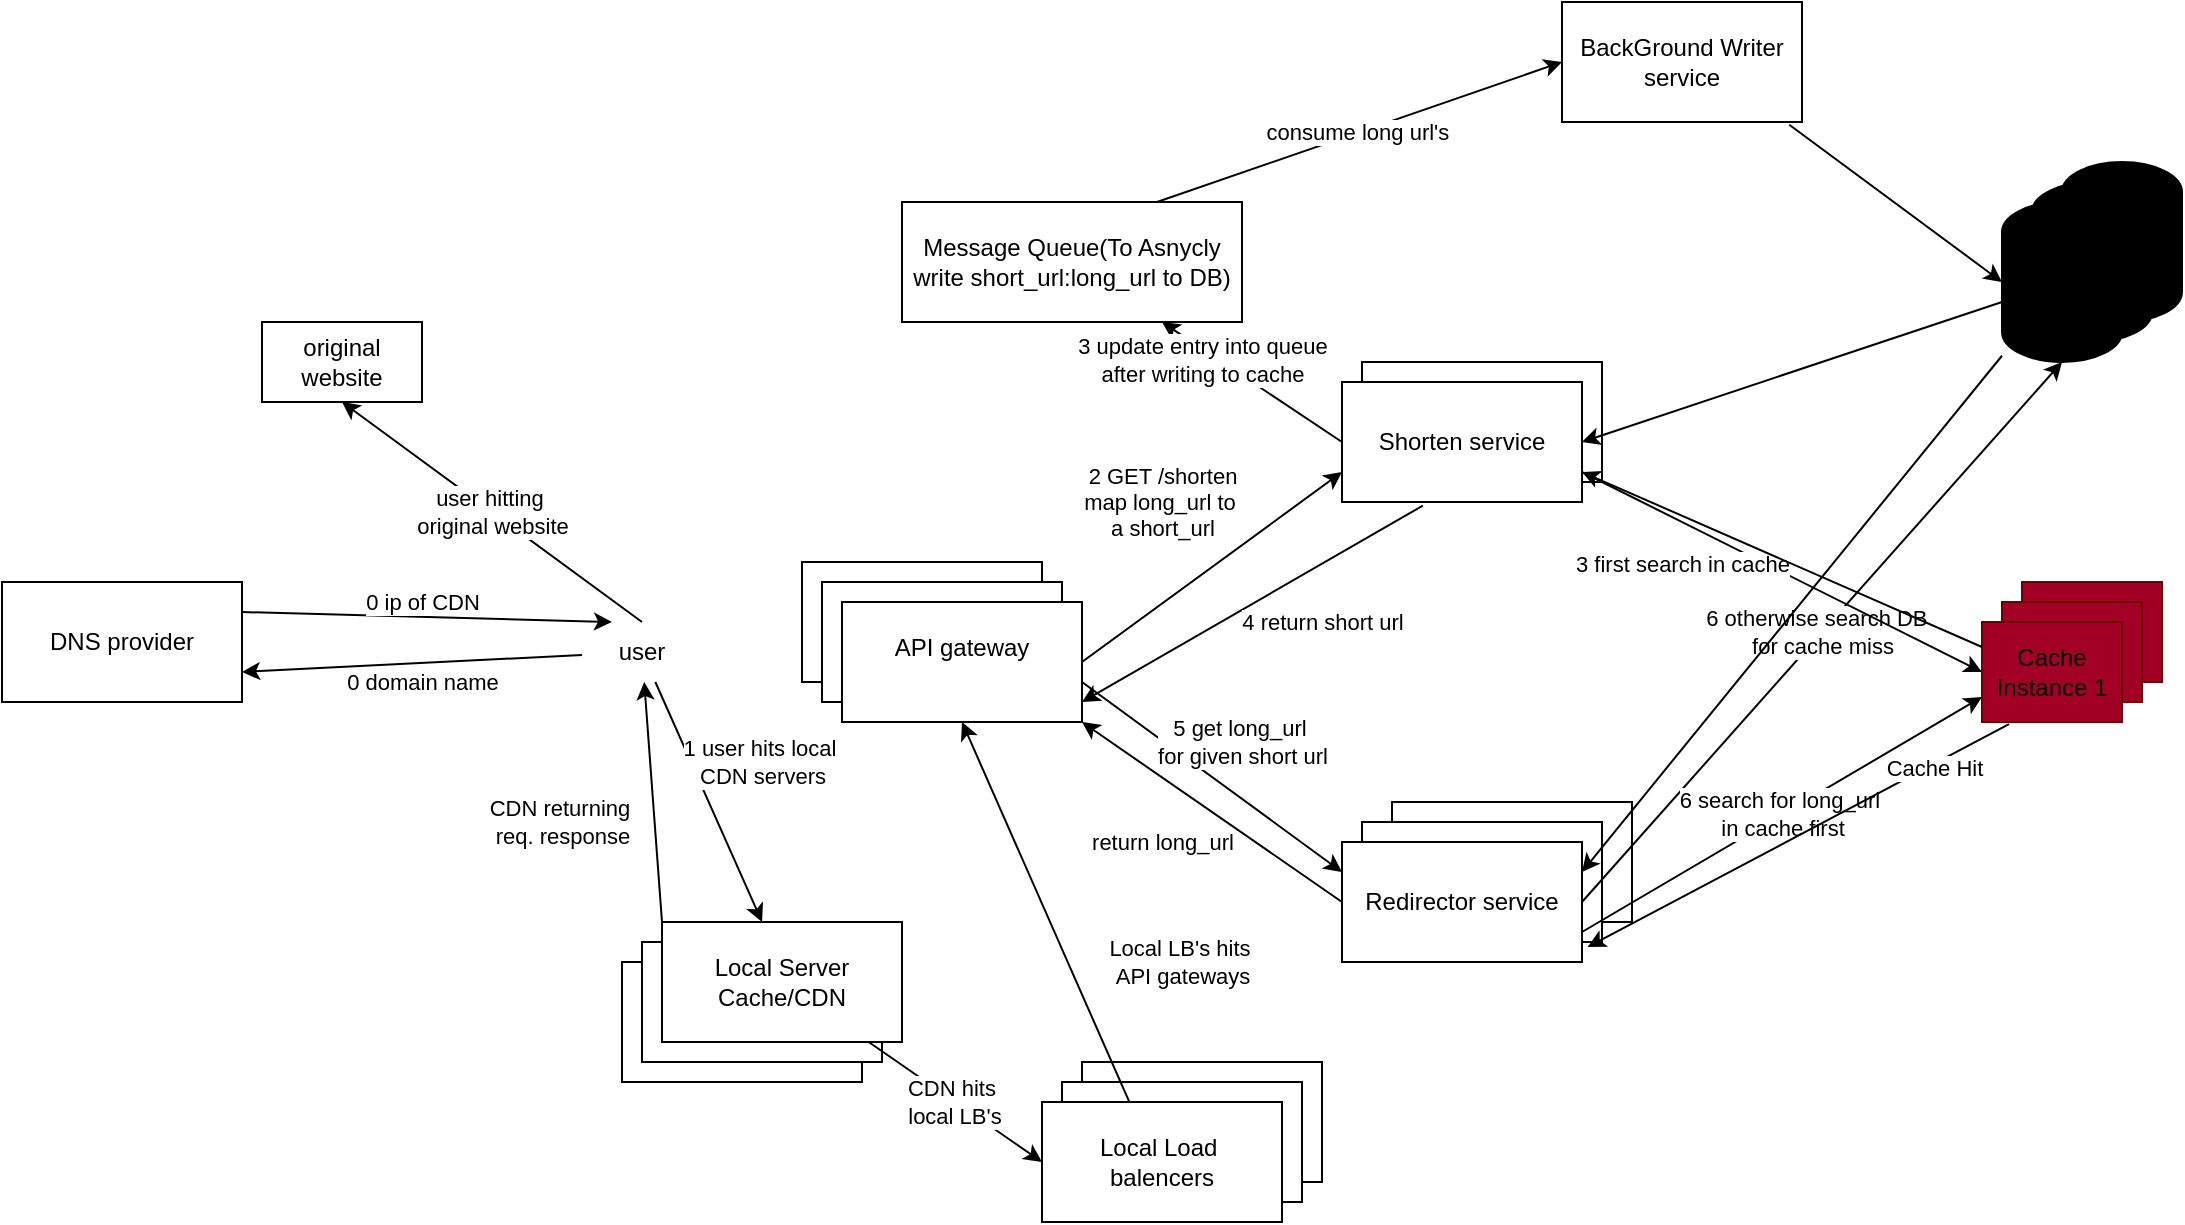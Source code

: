 <mxfile version="28.0.9">
  <diagram name="Page-1" id="IgYUnTEDz2E9PzYWvgUC">
    <mxGraphModel dx="2239" dy="1828" grid="1" gridSize="10" guides="1" tooltips="1" connect="1" arrows="1" fold="1" page="1" pageScale="1" pageWidth="850" pageHeight="1100" math="0" shadow="0">
      <root>
        <mxCell id="0" />
        <mxCell id="1" parent="0" />
        <mxCell id="nzXwwdT2HM7f-2j444SC-37" value="" style="rounded=0;whiteSpace=wrap;html=1;" vertex="1" parent="1">
          <mxGeometry x="130" y="180" width="120" height="60" as="geometry" />
        </mxCell>
        <mxCell id="nzXwwdT2HM7f-2j444SC-36" value="" style="rounded=0;whiteSpace=wrap;html=1;" vertex="1" parent="1">
          <mxGeometry x="140" y="190" width="120" height="60" as="geometry" />
        </mxCell>
        <mxCell id="nzXwwdT2HM7f-2j444SC-34" value="" style="rounded=0;whiteSpace=wrap;html=1;fillColor=light-dark(#FFFFFF,#FF33FF);strokeColor=light-dark(#000000,#000000);" vertex="1" parent="1">
          <mxGeometry x="270" y="430" width="120" height="60" as="geometry" />
        </mxCell>
        <mxCell id="nzXwwdT2HM7f-2j444SC-33" value="" style="rounded=0;whiteSpace=wrap;html=1;fillColor=light-dark(#FFFFFF,#FF33FF);strokeColor=light-dark(#000000,#000000);" vertex="1" parent="1">
          <mxGeometry x="260" y="440" width="120" height="60" as="geometry" />
        </mxCell>
        <mxCell id="nzXwwdT2HM7f-2j444SC-28" value="" style="shape=cylinder3;whiteSpace=wrap;html=1;boundedLbl=1;backgroundOutline=1;size=15;strokeColor=light-dark(#000000,#000000);fillColor=light-dark(#000000,#47DF19);fillStyle=solid;textShadow=1;fontColor=light-dark(#000000,#151515);" vertex="1" parent="1">
          <mxGeometry x="760" y="-20" width="60" height="80" as="geometry" />
        </mxCell>
        <mxCell id="nzXwwdT2HM7f-2j444SC-27" value="" style="shape=cylinder3;whiteSpace=wrap;html=1;boundedLbl=1;backgroundOutline=1;size=15;strokeColor=light-dark(#000000,#000000);fillColor=light-dark(#000000,#47DF19);fillStyle=solid;textShadow=1;fontColor=light-dark(#000000,#151515);" vertex="1" parent="1">
          <mxGeometry x="745" y="-10" width="60" height="80" as="geometry" />
        </mxCell>
        <mxCell id="nzXwwdT2HM7f-2j444SC-24" value="" style="rounded=0;whiteSpace=wrap;html=1;fillColor=light-dark(#FFFFFF,#FFFF33);fontColor=light-dark(#000000,#000000);strokeColor=light-dark(#000000,#000000);" vertex="1" parent="1">
          <mxGeometry x="40" y="380" width="120" height="60" as="geometry" />
        </mxCell>
        <mxCell id="nzXwwdT2HM7f-2j444SC-23" value="" style="rounded=0;whiteSpace=wrap;html=1;fillColor=light-dark(#FFFFFF,#FFFF33);fontColor=light-dark(#000000,#000000);strokeColor=light-dark(#000000,#000000);" vertex="1" parent="1">
          <mxGeometry x="50" y="370" width="120" height="60" as="geometry" />
        </mxCell>
        <mxCell id="nzXwwdT2HM7f-2j444SC-15" value="" style="rounded=0;whiteSpace=wrap;html=1;fillColor=light-dark(#a20025, #e81717);fontColor=#ffffff;strokeColor=#6F0000;" vertex="1" parent="1">
          <mxGeometry x="740" y="190" width="70" height="50" as="geometry" />
        </mxCell>
        <mxCell id="nzXwwdT2HM7f-2j444SC-14" value="" style="rounded=0;whiteSpace=wrap;html=1;fillColor=light-dark(#a20025, #e81717);fontColor=#ffffff;strokeColor=#6F0000;" vertex="1" parent="1">
          <mxGeometry x="730" y="200" width="70" height="50" as="geometry" />
        </mxCell>
        <mxCell id="VCFRlaYdZBU84L3pJSfm-53" value="" style="rounded=0;whiteSpace=wrap;html=1;" parent="1" vertex="1">
          <mxGeometry x="425" y="300" width="120" height="60" as="geometry" />
        </mxCell>
        <mxCell id="VCFRlaYdZBU84L3pJSfm-52" value="" style="rounded=0;whiteSpace=wrap;html=1;" parent="1" vertex="1">
          <mxGeometry x="410" y="310" width="120" height="60" as="geometry" />
        </mxCell>
        <mxCell id="VCFRlaYdZBU84L3pJSfm-49" value="" style="rounded=0;whiteSpace=wrap;html=1;" parent="1" vertex="1">
          <mxGeometry x="410" y="80" width="120" height="60" as="geometry" />
        </mxCell>
        <mxCell id="VCFRlaYdZBU84L3pJSfm-1" value="API gateway&lt;div&gt;&lt;br&gt;&lt;/div&gt;" style="rounded=0;whiteSpace=wrap;html=1;" parent="1" vertex="1">
          <mxGeometry x="150" y="200" width="120" height="60" as="geometry" />
        </mxCell>
        <mxCell id="VCFRlaYdZBU84L3pJSfm-2" value="user" style="text;strokeColor=none;align=center;fillColor=none;html=1;verticalAlign=middle;whiteSpace=wrap;rounded=0;" parent="1" vertex="1">
          <mxGeometry x="20" y="210" width="60" height="30" as="geometry" />
        </mxCell>
        <mxCell id="VCFRlaYdZBU84L3pJSfm-4" value="Shorten service" style="rounded=0;whiteSpace=wrap;html=1;" parent="1" vertex="1">
          <mxGeometry x="400" y="90" width="120" height="60" as="geometry" />
        </mxCell>
        <mxCell id="VCFRlaYdZBU84L3pJSfm-5" value="2 GET /shorten&lt;br&gt;map long_url to&amp;nbsp;&lt;br&gt;a short_url" style="endArrow=classic;html=1;rounded=0;exitX=1;exitY=0.75;exitDx=0;exitDy=0;entryX=0;entryY=0.75;entryDx=0;entryDy=0;" parent="1" source="VCFRlaYdZBU84L3pJSfm-1" target="VCFRlaYdZBU84L3pJSfm-4" edge="1">
          <mxGeometry x="0.074" y="41" width="50" height="50" relative="1" as="geometry">
            <mxPoint x="400" y="310" as="sourcePoint" />
            <mxPoint x="450" y="260" as="targetPoint" />
            <Array as="points">
              <mxPoint x="270" y="230" />
            </Array>
            <mxPoint as="offset" />
          </mxGeometry>
        </mxCell>
        <mxCell id="VCFRlaYdZBU84L3pJSfm-6" value="1 user hits local&amp;nbsp;&lt;div&gt;CDN servers&lt;/div&gt;" style="endArrow=classic;html=1;rounded=0;entryX=0.417;entryY=0;entryDx=0;entryDy=0;entryPerimeter=0;" parent="1" source="VCFRlaYdZBU84L3pJSfm-2" target="nzXwwdT2HM7f-2j444SC-16" edge="1">
          <mxGeometry x="-0.113" y="32" width="50" height="50" relative="1" as="geometry">
            <mxPoint x="70" y="260" as="sourcePoint" />
            <mxPoint x="120" y="210" as="targetPoint" />
            <mxPoint x="1" as="offset" />
          </mxGeometry>
        </mxCell>
        <mxCell id="VCFRlaYdZBU84L3pJSfm-10" value="4 return short url" style="endArrow=classic;html=1;rounded=0;exitX=0.337;exitY=1.03;exitDx=0;exitDy=0;exitPerimeter=0;" parent="1" source="VCFRlaYdZBU84L3pJSfm-4" edge="1">
          <mxGeometry x="-0.26" y="25" width="50" height="50" relative="1" as="geometry">
            <mxPoint x="400" y="310" as="sourcePoint" />
            <mxPoint x="270" y="250" as="targetPoint" />
            <mxPoint as="offset" />
          </mxGeometry>
        </mxCell>
        <mxCell id="VCFRlaYdZBU84L3pJSfm-15" value="Redirector service" style="rounded=0;whiteSpace=wrap;html=1;" parent="1" vertex="1">
          <mxGeometry x="400" y="320" width="120" height="60" as="geometry" />
        </mxCell>
        <mxCell id="VCFRlaYdZBU84L3pJSfm-16" value="5 get long_url&amp;nbsp;&lt;div&gt;for given short url&lt;/div&gt;" style="endArrow=classic;html=1;rounded=0;entryX=0;entryY=0.25;entryDx=0;entryDy=0;" parent="1" target="VCFRlaYdZBU84L3pJSfm-15" edge="1">
          <mxGeometry x="0.022" y="23" width="50" height="50" relative="1" as="geometry">
            <mxPoint x="270" y="240" as="sourcePoint" />
            <mxPoint x="340" y="300" as="targetPoint" />
            <mxPoint as="offset" />
          </mxGeometry>
        </mxCell>
        <mxCell id="VCFRlaYdZBU84L3pJSfm-19" value="return long_url" style="endArrow=classic;html=1;rounded=0;entryX=1;entryY=1;entryDx=0;entryDy=0;exitX=0;exitY=0.5;exitDx=0;exitDy=0;" parent="1" source="VCFRlaYdZBU84L3pJSfm-15" target="VCFRlaYdZBU84L3pJSfm-1" edge="1">
          <mxGeometry x="0.152" y="27" width="50" height="50" relative="1" as="geometry">
            <mxPoint x="250" y="400" as="sourcePoint" />
            <mxPoint x="300" y="350" as="targetPoint" />
            <mxPoint as="offset" />
          </mxGeometry>
        </mxCell>
        <mxCell id="VCFRlaYdZBU84L3pJSfm-21" value="Shard 1" style="shape=cylinder3;whiteSpace=wrap;html=1;boundedLbl=1;backgroundOutline=1;size=15;strokeColor=light-dark(#000000,#000000);fillColor=light-dark(#000000,#47DF19);fillStyle=solid;textShadow=1;fontColor=light-dark(#000000,#151515);" parent="1" vertex="1">
          <mxGeometry x="730" width="60" height="80" as="geometry" />
        </mxCell>
        <mxCell id="VCFRlaYdZBU84L3pJSfm-31" value="user hitting&amp;nbsp;&lt;div&gt;original website&lt;/div&gt;" style="endArrow=classic;html=1;rounded=0;exitX=0.5;exitY=0;exitDx=0;exitDy=0;entryX=0.5;entryY=1;entryDx=0;entryDy=0;" parent="1" source="VCFRlaYdZBU84L3pJSfm-2" edge="1" target="VCFRlaYdZBU84L3pJSfm-36">
          <mxGeometry width="50" height="50" relative="1" as="geometry">
            <mxPoint x="50" y="200" as="sourcePoint" />
            <mxPoint x="60" y="150" as="targetPoint" />
          </mxGeometry>
        </mxCell>
        <mxCell id="VCFRlaYdZBU84L3pJSfm-35" value="6 otherwise search DB&amp;nbsp;&amp;nbsp;&lt;div&gt;for cache miss&lt;/div&gt;" style="endArrow=classic;html=1;rounded=0;entryX=0.5;entryY=1;entryDx=0;entryDy=0;entryPerimeter=0;exitX=1;exitY=0.5;exitDx=0;exitDy=0;" parent="1" source="VCFRlaYdZBU84L3pJSfm-15" target="VCFRlaYdZBU84L3pJSfm-21" edge="1">
          <mxGeometry width="50" height="50" relative="1" as="geometry">
            <mxPoint x="640" y="270" as="sourcePoint" />
            <mxPoint x="762.708" y="110.98" as="targetPoint" />
          </mxGeometry>
        </mxCell>
        <mxCell id="VCFRlaYdZBU84L3pJSfm-36" value="original website" style="rounded=0;whiteSpace=wrap;html=1;" parent="1" vertex="1">
          <mxGeometry x="-140" y="60" width="80" height="40" as="geometry" />
        </mxCell>
        <mxCell id="VCFRlaYdZBU84L3pJSfm-37" value="&lt;font style=&quot;color: light-dark(rgb(0, 0, 0), rgb(255, 255, 255));&quot;&gt;Cache Instance 1&lt;/font&gt;" style="rounded=0;whiteSpace=wrap;html=1;fillColor=light-dark(#a20025, #e81717);fontColor=#ffffff;strokeColor=#6F0000;" parent="1" vertex="1">
          <mxGeometry x="720" y="210" width="70" height="50" as="geometry" />
        </mxCell>
        <mxCell id="VCFRlaYdZBU84L3pJSfm-38" value="3 first search in cache" style="endArrow=classic;html=1;rounded=0;entryX=0;entryY=0.5;entryDx=0;entryDy=0;exitX=1;exitY=0.75;exitDx=0;exitDy=0;" parent="1" source="VCFRlaYdZBU84L3pJSfm-4" target="VCFRlaYdZBU84L3pJSfm-37" edge="1">
          <mxGeometry x="-0.418" y="-19" width="50" height="50" relative="1" as="geometry">
            <mxPoint x="580" y="380" as="sourcePoint" />
            <mxPoint x="630" y="330" as="targetPoint" />
            <mxPoint as="offset" />
          </mxGeometry>
        </mxCell>
        <mxCell id="VCFRlaYdZBU84L3pJSfm-39" value="" style="endArrow=classic;html=1;rounded=0;exitX=0;exitY=0.25;exitDx=0;exitDy=0;entryX=1;entryY=0.75;entryDx=0;entryDy=0;" parent="1" source="VCFRlaYdZBU84L3pJSfm-37" target="VCFRlaYdZBU84L3pJSfm-4" edge="1">
          <mxGeometry width="50" height="50" relative="1" as="geometry">
            <mxPoint x="380" y="280" as="sourcePoint" />
            <mxPoint x="430" y="230" as="targetPoint" />
          </mxGeometry>
        </mxCell>
        <mxCell id="VCFRlaYdZBU84L3pJSfm-40" value="" style="endArrow=classic;html=1;rounded=0;entryX=1;entryY=0.5;entryDx=0;entryDy=0;" parent="1" source="VCFRlaYdZBU84L3pJSfm-21" target="VCFRlaYdZBU84L3pJSfm-4" edge="1">
          <mxGeometry width="50" height="50" relative="1" as="geometry">
            <mxPoint x="690" y="70" as="sourcePoint" />
            <mxPoint x="720" y="320" as="targetPoint" />
          </mxGeometry>
        </mxCell>
        <mxCell id="VCFRlaYdZBU84L3pJSfm-41" value="6 search for long_url&amp;nbsp;&lt;div&gt;in cache first&lt;/div&gt;" style="endArrow=classic;html=1;rounded=0;entryX=0;entryY=0.75;entryDx=0;entryDy=0;exitX=1;exitY=0.75;exitDx=0;exitDy=0;" parent="1" source="VCFRlaYdZBU84L3pJSfm-15" target="VCFRlaYdZBU84L3pJSfm-37" edge="1">
          <mxGeometry width="50" height="50" relative="1" as="geometry">
            <mxPoint x="560" y="370" as="sourcePoint" />
            <mxPoint x="610" y="320" as="targetPoint" />
          </mxGeometry>
        </mxCell>
        <mxCell id="VCFRlaYdZBU84L3pJSfm-42" value="" style="endArrow=classic;html=1;rounded=0;entryX=1.023;entryY=0.876;entryDx=0;entryDy=0;entryPerimeter=0;exitX=0.193;exitY=1.021;exitDx=0;exitDy=0;exitPerimeter=0;" parent="1" source="VCFRlaYdZBU84L3pJSfm-37" target="VCFRlaYdZBU84L3pJSfm-15" edge="1">
          <mxGeometry width="50" height="50" relative="1" as="geometry">
            <mxPoint x="670" y="380" as="sourcePoint" />
            <mxPoint x="720" y="330" as="targetPoint" />
          </mxGeometry>
        </mxCell>
        <mxCell id="VCFRlaYdZBU84L3pJSfm-43" value="Cache Hit" style="edgeLabel;html=1;align=center;verticalAlign=middle;resizable=0;points=[];" parent="VCFRlaYdZBU84L3pJSfm-42" vertex="1" connectable="0">
          <mxGeometry x="-0.635" y="1" relative="1" as="geometry">
            <mxPoint as="offset" />
          </mxGeometry>
        </mxCell>
        <mxCell id="VCFRlaYdZBU84L3pJSfm-44" value="" style="endArrow=classic;html=1;rounded=0;entryX=1;entryY=0.25;entryDx=0;entryDy=0;" parent="1" source="VCFRlaYdZBU84L3pJSfm-21" target="VCFRlaYdZBU84L3pJSfm-15" edge="1">
          <mxGeometry x="0.658" y="-17" width="50" height="50" relative="1" as="geometry">
            <mxPoint x="727.599" y="110.98" as="sourcePoint" />
            <mxPoint x="750" y="380" as="targetPoint" />
            <mxPoint y="-1" as="offset" />
          </mxGeometry>
        </mxCell>
        <mxCell id="VCFRlaYdZBU84L3pJSfm-46" value="Message Queue(To Asnycly write short_url:long_url to DB)" style="rounded=0;whiteSpace=wrap;html=1;fillColor=light-dark(#FFFFFF,#178BFF);" parent="1" vertex="1">
          <mxGeometry x="180" width="170" height="60" as="geometry" />
        </mxCell>
        <mxCell id="VCFRlaYdZBU84L3pJSfm-47" value="3 update entry into queue&lt;div&gt;after writing to cache&lt;/div&gt;" style="endArrow=classic;html=1;rounded=0;exitX=0;exitY=0.5;exitDx=0;exitDy=0;" parent="1" source="VCFRlaYdZBU84L3pJSfm-4" target="VCFRlaYdZBU84L3pJSfm-46" edge="1">
          <mxGeometry x="0.487" y="6" width="50" height="50" relative="1" as="geometry">
            <mxPoint x="400" y="180" as="sourcePoint" />
            <mxPoint x="450" y="130" as="targetPoint" />
            <mxPoint y="-1" as="offset" />
          </mxGeometry>
        </mxCell>
        <mxCell id="nzXwwdT2HM7f-2j444SC-1" value="BackGround Writer service" style="rounded=0;whiteSpace=wrap;html=1;" vertex="1" parent="1">
          <mxGeometry x="510" y="-100" width="120" height="60" as="geometry" />
        </mxCell>
        <mxCell id="nzXwwdT2HM7f-2j444SC-2" value="consume long url&#39;s&amp;nbsp;" style="endArrow=classic;html=1;rounded=0;entryX=0;entryY=0.5;entryDx=0;entryDy=0;exitX=0.75;exitY=0;exitDx=0;exitDy=0;" edge="1" parent="1" source="VCFRlaYdZBU84L3pJSfm-46" target="nzXwwdT2HM7f-2j444SC-1">
          <mxGeometry width="50" height="50" relative="1" as="geometry">
            <mxPoint x="420" y="-40" as="sourcePoint" />
            <mxPoint x="470" y="-90" as="targetPoint" />
          </mxGeometry>
        </mxCell>
        <mxCell id="nzXwwdT2HM7f-2j444SC-7" value="" style="endArrow=classic;html=1;rounded=0;entryX=0;entryY=0.5;entryDx=0;entryDy=0;entryPerimeter=0;exitX=0.947;exitY=1.023;exitDx=0;exitDy=0;exitPerimeter=0;" edge="1" parent="1" source="nzXwwdT2HM7f-2j444SC-1" target="VCFRlaYdZBU84L3pJSfm-21">
          <mxGeometry x="0.27" y="20" width="50" height="50" relative="1" as="geometry">
            <mxPoint x="624" y="-39" as="sourcePoint" />
            <mxPoint x="692.49" y="-3.4" as="targetPoint" />
            <mxPoint as="offset" />
          </mxGeometry>
        </mxCell>
        <mxCell id="nzXwwdT2HM7f-2j444SC-16" value="Local Server&lt;div&gt;Cache/CDN&lt;/div&gt;" style="rounded=0;whiteSpace=wrap;html=1;fillColor=light-dark(#FFFFFF,#FFFF33);fontColor=light-dark(#000000,#000000);strokeColor=light-dark(#000000,#000000);" vertex="1" parent="1">
          <mxGeometry x="60" y="360" width="120" height="60" as="geometry" />
        </mxCell>
        <mxCell id="nzXwwdT2HM7f-2j444SC-17" value="Local LB&#39;s hits&amp;nbsp;&lt;div&gt;API gateways&lt;/div&gt;" style="endArrow=classic;html=1;rounded=0;entryX=0.5;entryY=1;entryDx=0;entryDy=0;exitX=0.378;exitY=0.064;exitDx=0;exitDy=0;exitPerimeter=0;" edge="1" parent="1" source="nzXwwdT2HM7f-2j444SC-32" target="VCFRlaYdZBU84L3pJSfm-1">
          <mxGeometry x="-0.456" y="-52" width="50" height="50" relative="1" as="geometry">
            <mxPoint x="140" y="350" as="sourcePoint" />
            <mxPoint x="190" y="300" as="targetPoint" />
            <mxPoint as="offset" />
          </mxGeometry>
        </mxCell>
        <mxCell id="nzXwwdT2HM7f-2j444SC-19" value="CDN returning&amp;nbsp;&lt;div&gt;req. response&lt;/div&gt;" style="endArrow=classic;html=1;rounded=0;exitX=0;exitY=0;exitDx=0;exitDy=0;" edge="1" parent="1" source="nzXwwdT2HM7f-2j444SC-16" target="VCFRlaYdZBU84L3pJSfm-2">
          <mxGeometry x="-0.11" y="46" width="50" height="50" relative="1" as="geometry">
            <mxPoint x="10" y="390" as="sourcePoint" />
            <mxPoint x="60" y="340" as="targetPoint" />
            <mxPoint as="offset" />
          </mxGeometry>
        </mxCell>
        <mxCell id="nzXwwdT2HM7f-2j444SC-29" value="DNS provider" style="rounded=0;whiteSpace=wrap;html=1;" vertex="1" parent="1">
          <mxGeometry x="-270" y="190" width="120" height="60" as="geometry" />
        </mxCell>
        <mxCell id="nzXwwdT2HM7f-2j444SC-30" value="0 domain name" style="endArrow=classic;html=1;rounded=0;entryX=1;entryY=0.75;entryDx=0;entryDy=0;" edge="1" parent="1" source="VCFRlaYdZBU84L3pJSfm-2" target="nzXwwdT2HM7f-2j444SC-29">
          <mxGeometry x="-0.053" y="9" width="50" height="50" relative="1" as="geometry">
            <mxPoint x="-60" y="200" as="sourcePoint" />
            <mxPoint x="-120" y="190" as="targetPoint" />
            <mxPoint as="offset" />
          </mxGeometry>
        </mxCell>
        <mxCell id="nzXwwdT2HM7f-2j444SC-31" value="0 ip of CDN" style="endArrow=classic;html=1;rounded=0;entryX=0.25;entryY=0;entryDx=0;entryDy=0;exitX=1;exitY=0.25;exitDx=0;exitDy=0;" edge="1" parent="1" source="nzXwwdT2HM7f-2j444SC-29" target="VCFRlaYdZBU84L3pJSfm-2">
          <mxGeometry x="-0.029" y="7" width="50" height="50" relative="1" as="geometry">
            <mxPoint x="-110" y="220" as="sourcePoint" />
            <mxPoint x="-60" y="170" as="targetPoint" />
            <mxPoint as="offset" />
          </mxGeometry>
        </mxCell>
        <mxCell id="nzXwwdT2HM7f-2j444SC-32" value="Local Load&amp;nbsp;&lt;div&gt;balencers&lt;/div&gt;" style="rounded=0;whiteSpace=wrap;html=1;fillColor=light-dark(#FFFFFF,#FF33FF);strokeColor=light-dark(#000000,#000000);fontColor=light-dark(#000000,#000000);" vertex="1" parent="1">
          <mxGeometry x="250" y="450" width="120" height="60" as="geometry" />
        </mxCell>
        <mxCell id="nzXwwdT2HM7f-2j444SC-35" value="CDN hits&amp;nbsp;&lt;div&gt;local LB&#39;s&lt;/div&gt;" style="endArrow=classic;html=1;rounded=0;entryX=0;entryY=0.5;entryDx=0;entryDy=0;" edge="1" parent="1" source="nzXwwdT2HM7f-2j444SC-16" target="nzXwwdT2HM7f-2j444SC-32">
          <mxGeometry width="50" height="50" relative="1" as="geometry">
            <mxPoint x="130" y="510" as="sourcePoint" />
            <mxPoint x="180" y="460" as="targetPoint" />
          </mxGeometry>
        </mxCell>
      </root>
    </mxGraphModel>
  </diagram>
</mxfile>
